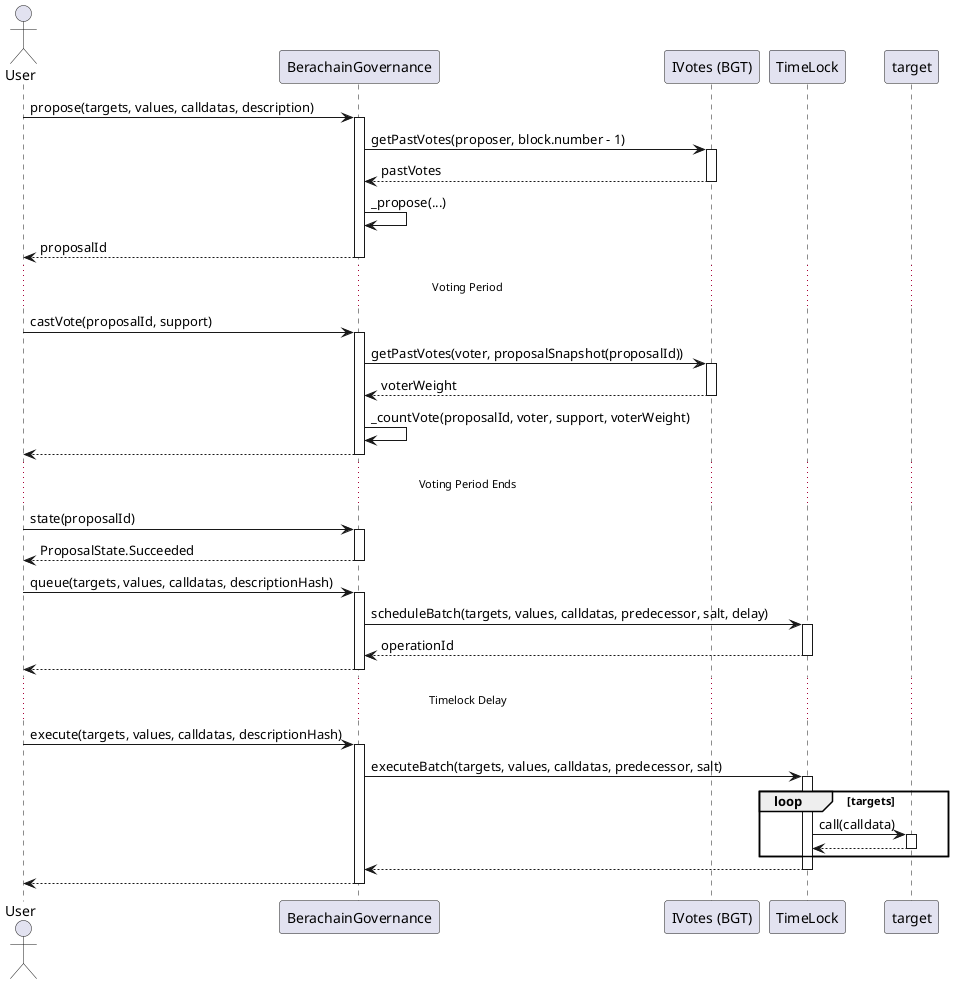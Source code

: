 @startuml BerachainGovernance_Sequence

actor User
participant Gov as "BerachainGovernance"
participant Token as "IVotes (BGT)"
participant Timelock as "TimeLock"

User -> Gov : propose(targets, values, calldatas, description)
activate Gov
Gov -> Token : getPastVotes(proposer, block.number - 1)
activate Token
Token --> Gov : pastVotes
deactivate Token
Gov -> Gov : _propose(...)
Gov --> User : proposalId
deactivate Gov

... Voting Period ...

User -> Gov : castVote(proposalId, support)
activate Gov
Gov -> Token : getPastVotes(voter, proposalSnapshot(proposalId))
activate Token
Token --> Gov : voterWeight
deactivate Token
Gov -> Gov : _countVote(proposalId, voter, support, voterWeight)
Gov --> User
deactivate Gov

... Voting Period Ends ...

User -> Gov : state(proposalId)
activate Gov
Gov --> User : ProposalState.Succeeded
deactivate Gov

User -> Gov : queue(targets, values, calldatas, descriptionHash)
activate Gov
Gov -> Timelock : scheduleBatch(targets, values, calldatas, predecessor, salt, delay)
activate Timelock
Timelock --> Gov : operationId
deactivate Timelock
Gov --> User
deactivate Gov

... Timelock Delay ...

User -> Gov : execute(targets, values, calldatas, descriptionHash)
activate Gov
Gov -> Timelock : executeBatch(targets, values, calldatas, predecessor, salt)
activate Timelock
loop targets
    Timelock -> target : call(calldata)
    activate target
    target --> Timelock
    deactivate target
end
Timelock --> Gov
deactivate Timelock
Gov --> User
deactivate Gov

@enduml 